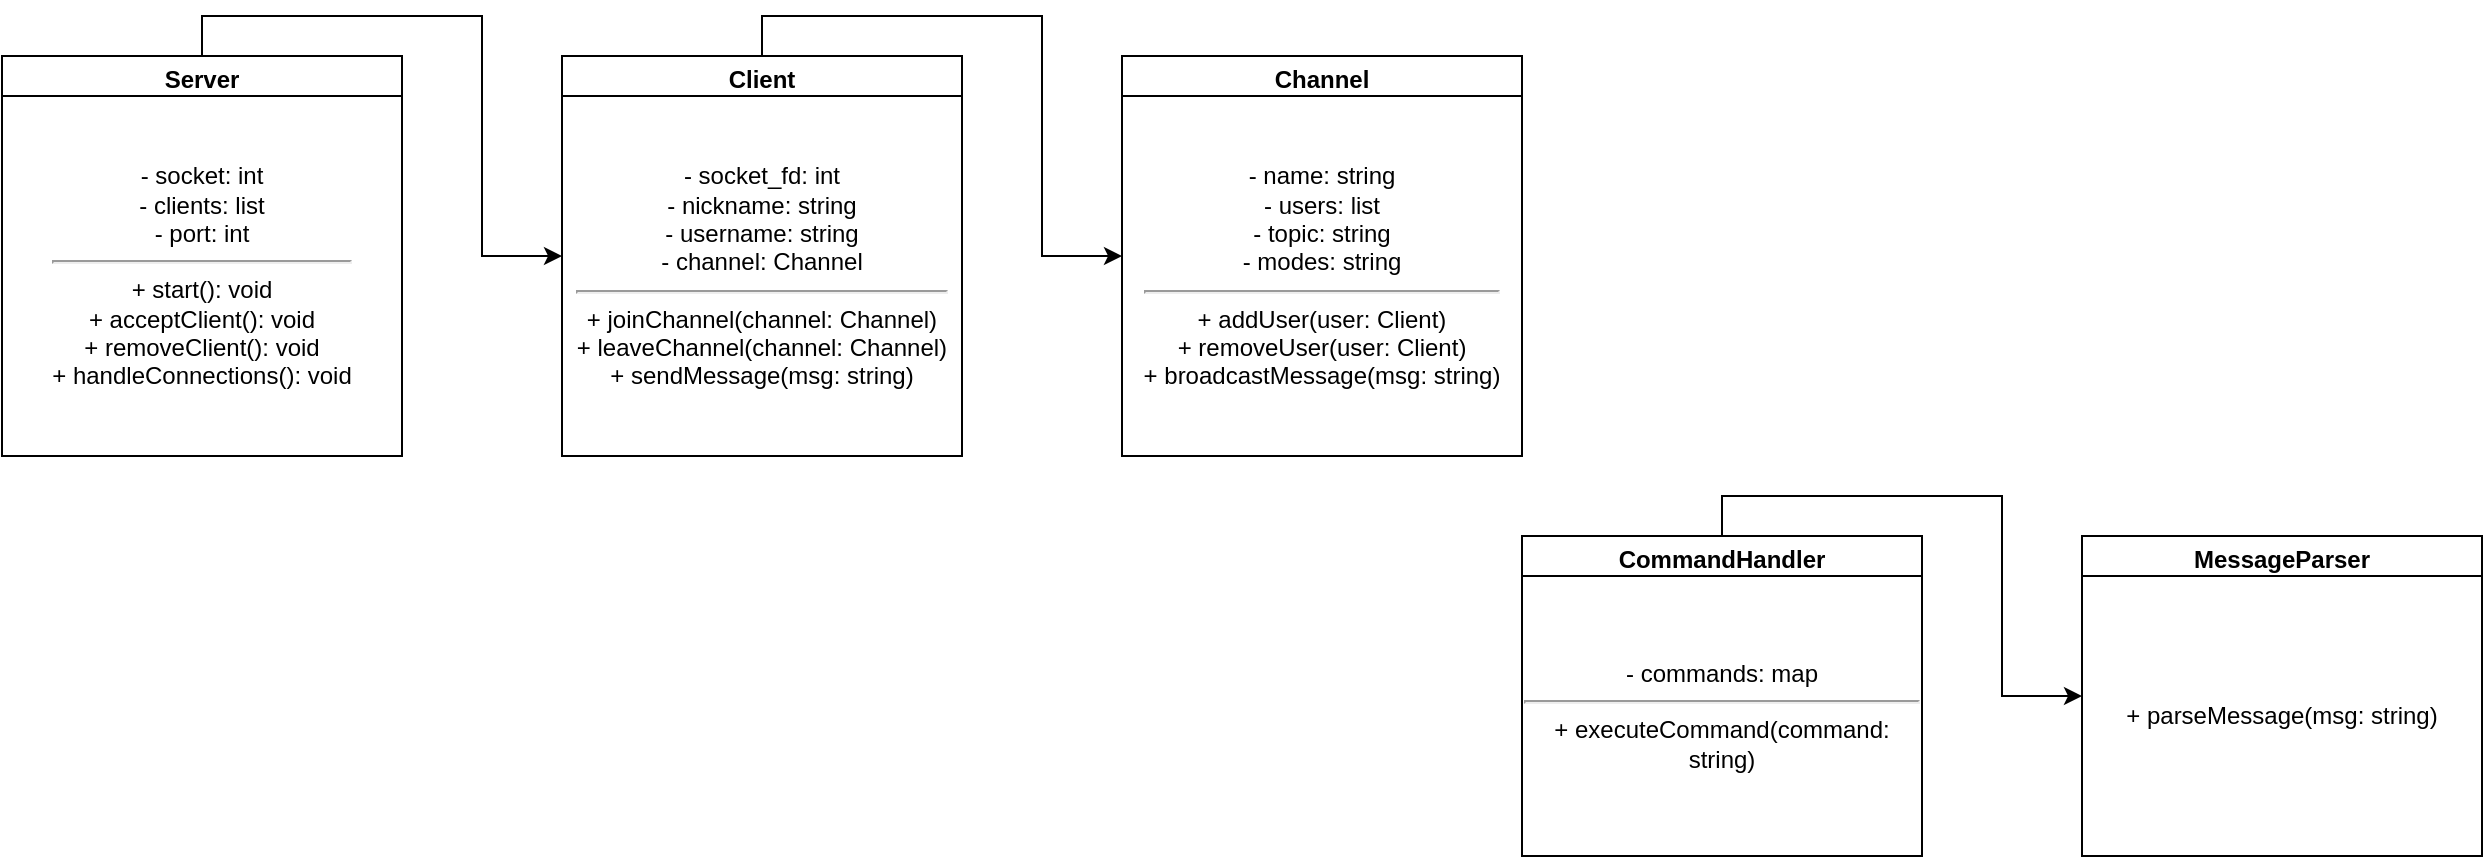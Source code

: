 <mxfile version="26.1.1">
  <diagram name="IRC_Project" id="0">
    <mxGraphModel dx="1393" dy="705" grid="1" gridSize="10" guides="1" tooltips="1" connect="1" arrows="1" fold="1" page="1" pageScale="1" pageWidth="827" pageHeight="1169" math="0" shadow="0">
      <root>
        <mxCell id="0" />
        <mxCell id="1" parent="0" />
        <mxCell id="2" value="Server" style="swimlane;html=1;whiteSpace=wrap;rounded=0;whiteSpace=wrap;html=1;align=center;verticalAlign=middle;" parent="1" vertex="1" connectable="0">
          <mxGeometry x="80" y="160" width="200" height="200" as="geometry" />
        </mxCell>
        <mxCell id="3" value="- socket: int&lt;br&gt;- clients: list&lt;br&gt;- port: int&lt;div&gt;&lt;hr&gt;+ start(): void&lt;br&gt;+ acceptClient(): void&lt;br&gt;+ removeClient(): void&lt;br&gt;+ handleConnections(): void&lt;/div&gt;" style="text;html=1;whiteSpace=wrap;html=1;strokeColor=#000000;fillColor=#ffffff;align=center;verticalAlign=middle;" parent="2" vertex="1" connectable="0">
          <mxGeometry y="20" width="200" height="180" as="geometry" />
        </mxCell>
        <mxCell id="4" value="Client" style="swimlane;html=1;whiteSpace=wrap;rounded=0;whiteSpace=wrap;html=1;align=center;verticalAlign=middle;" parent="1" vertex="1" connectable="0">
          <mxGeometry x="360" y="160" width="200" height="200" as="geometry" />
        </mxCell>
        <mxCell id="5" value="- socket_fd: int&lt;br&gt;- nickname: string&lt;br&gt;- username: string&lt;br&gt;- channel: Channel&lt;div&gt;&lt;hr&gt;+ joinChannel(channel: Channel)&lt;br&gt;+ leaveChannel(channel: Channel)&lt;br&gt;+ sendMessage(msg: string)&lt;/div&gt;" style="text;html=1;whiteSpace=wrap;html=1;strokeColor=#000000;fillColor=#ffffff;align=center;verticalAlign=middle;" parent="4" vertex="1" connectable="0">
          <mxGeometry y="20" width="200" height="180" as="geometry" />
        </mxCell>
        <mxCell id="6" value="Channel" style="swimlane;html=1;whiteSpace=wrap;rounded=0;whiteSpace=wrap;html=1;align=center;verticalAlign=middle;" parent="1" vertex="1" connectable="0">
          <mxGeometry x="640" y="160" width="200" height="200" as="geometry" />
        </mxCell>
        <mxCell id="7" value="- name: string&lt;br&gt;- users: list&lt;br&gt;- topic: string&lt;br&gt;- modes: string&lt;div&gt;&lt;hr&gt;+ addUser(user: Client)&lt;br&gt;+ removeUser(user: Client)&lt;br&gt;+ broadcastMessage(msg: string)&lt;/div&gt;" style="text;html=1;whiteSpace=wrap;html=1;strokeColor=#000000;fillColor=#ffffff;align=center;verticalAlign=middle;" parent="6" vertex="1" connectable="0">
          <mxGeometry y="20" width="200" height="180" as="geometry" />
        </mxCell>
        <mxCell id="8" value="CommandHandler" style="swimlane;html=1;whiteSpace=wrap;rounded=0;whiteSpace=wrap;html=1;align=center;verticalAlign=middle;" parent="1" vertex="1" connectable="0">
          <mxGeometry x="840" y="400" width="200" height="160" as="geometry" />
        </mxCell>
        <mxCell id="9" value="- commands: map&lt;div&gt;&lt;hr&gt;+ executeCommand(command: string)&lt;/div&gt;" style="text;html=1;whiteSpace=wrap;html=1;strokeColor=#000000;fillColor=#ffffff;align=center;verticalAlign=middle;" parent="8" vertex="1" connectable="0">
          <mxGeometry y="20" width="200" height="140" as="geometry" />
        </mxCell>
        <mxCell id="10" value="MessageParser" style="swimlane;html=1;whiteSpace=wrap;rounded=0;whiteSpace=wrap;html=1;align=center;verticalAlign=middle;" parent="1" vertex="1" connectable="0">
          <mxGeometry x="1120" y="400" width="200" height="160" as="geometry" />
        </mxCell>
        <mxCell id="11" value="+ parseMessage(msg: string)" style="text;html=1;whiteSpace=wrap;html=1;strokeColor=#000000;fillColor=#ffffff;align=center;verticalAlign=middle;" parent="10" vertex="1" connectable="0">
          <mxGeometry y="20" width="200" height="140" as="geometry" />
        </mxCell>
        <mxCell id="12" style="edgeStyle=orthogonalEdgeStyle;rounded=0;orthogonalLoop=1;jettySize=auto;html=1;exitX=0.5;exitY=0;exitDx=0;exitDy=0;" parent="1" source="2" target="4" edge="1">
          <mxGeometry relative="1" as="geometry" />
        </mxCell>
        <mxCell id="13" style="edgeStyle=orthogonalEdgeStyle;rounded=0;orthogonalLoop=1;jettySize=auto;html=1;exitX=0.5;exitY=0;exitDx=0;exitDy=0;" parent="1" source="4" target="6" edge="1">
          <mxGeometry relative="1" as="geometry" />
        </mxCell>
        <mxCell id="14" style="edgeStyle=orthogonalEdgeStyle;rounded=0;orthogonalLoop=1;jettySize=auto;html=1;exitX=0.5;exitY=0;exitDx=0;exitDy=0;" parent="1" source="8" target="10" edge="1">
          <mxGeometry relative="1" as="geometry" />
        </mxCell>
      </root>
    </mxGraphModel>
  </diagram>
</mxfile>
